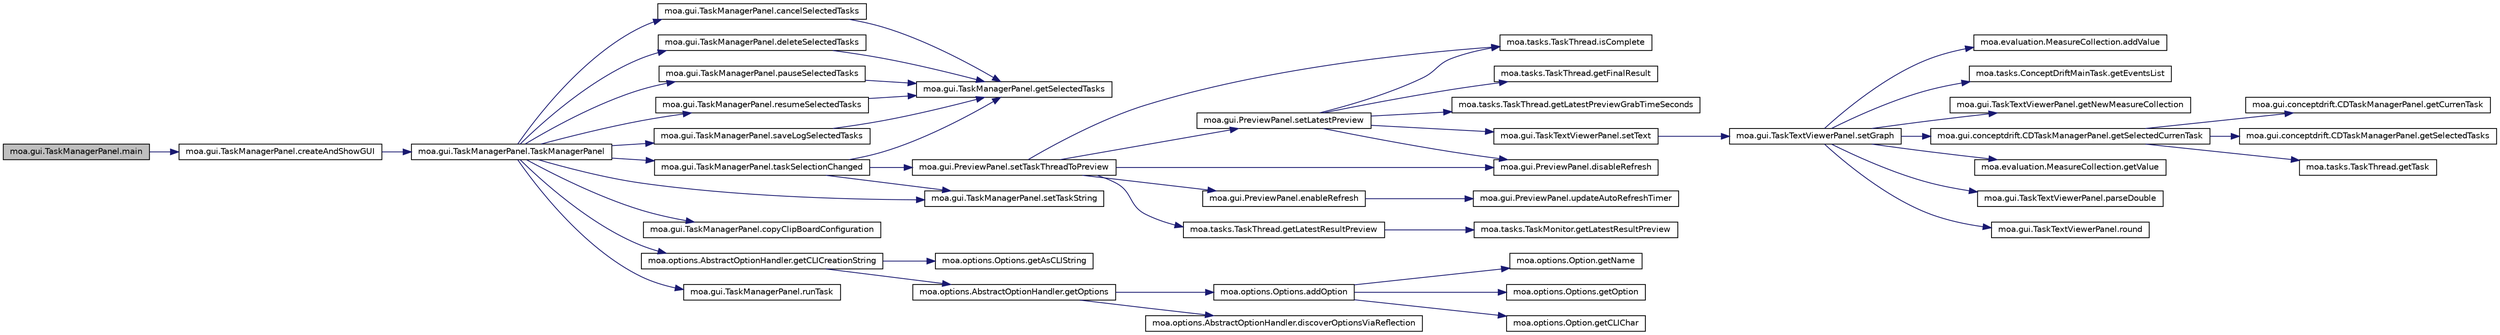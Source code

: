 digraph G
{
  edge [fontname="Helvetica",fontsize="10",labelfontname="Helvetica",labelfontsize="10"];
  node [fontname="Helvetica",fontsize="10",shape=record];
  rankdir=LR;
  Node1 [label="moa.gui.TaskManagerPanel.main",height=0.2,width=0.4,color="black", fillcolor="grey75", style="filled" fontcolor="black"];
  Node1 -> Node2 [color="midnightblue",fontsize="10",style="solid",fontname="Helvetica"];
  Node2 [label="moa.gui.TaskManagerPanel.createAndShowGUI",height=0.2,width=0.4,color="black", fillcolor="white", style="filled",URL="$classmoa_1_1gui_1_1TaskManagerPanel.html#afd68622f85f8e1e31b34f15a2f46c234"];
  Node2 -> Node3 [color="midnightblue",fontsize="10",style="solid",fontname="Helvetica"];
  Node3 [label="moa.gui.TaskManagerPanel.TaskManagerPanel",height=0.2,width=0.4,color="black", fillcolor="white", style="filled",URL="$classmoa_1_1gui_1_1TaskManagerPanel.html#ab57b5ee93e92e814d9e0f67a3f4e084f"];
  Node3 -> Node4 [color="midnightblue",fontsize="10",style="solid",fontname="Helvetica"];
  Node4 [label="moa.gui.TaskManagerPanel.cancelSelectedTasks",height=0.2,width=0.4,color="black", fillcolor="white", style="filled",URL="$classmoa_1_1gui_1_1TaskManagerPanel.html#a2dd09c7839501ca9cbfc024cf74439fd"];
  Node4 -> Node5 [color="midnightblue",fontsize="10",style="solid",fontname="Helvetica"];
  Node5 [label="moa.gui.TaskManagerPanel.getSelectedTasks",height=0.2,width=0.4,color="black", fillcolor="white", style="filled",URL="$classmoa_1_1gui_1_1TaskManagerPanel.html#a4d0bfa2eebbe49ac5c13d150bfd3c5b9"];
  Node3 -> Node6 [color="midnightblue",fontsize="10",style="solid",fontname="Helvetica"];
  Node6 [label="moa.gui.TaskManagerPanel.copyClipBoardConfiguration",height=0.2,width=0.4,color="black", fillcolor="white", style="filled",URL="$classmoa_1_1gui_1_1TaskManagerPanel.html#a58af182f33cd59a981873029c56c32cb"];
  Node3 -> Node7 [color="midnightblue",fontsize="10",style="solid",fontname="Helvetica"];
  Node7 [label="moa.gui.TaskManagerPanel.deleteSelectedTasks",height=0.2,width=0.4,color="black", fillcolor="white", style="filled",URL="$classmoa_1_1gui_1_1TaskManagerPanel.html#a06885526951049989052a63a4f06b296"];
  Node7 -> Node5 [color="midnightblue",fontsize="10",style="solid",fontname="Helvetica"];
  Node3 -> Node8 [color="midnightblue",fontsize="10",style="solid",fontname="Helvetica"];
  Node8 [label="moa.options.AbstractOptionHandler.getCLICreationString",height=0.2,width=0.4,color="black", fillcolor="white", style="filled",URL="$classmoa_1_1options_1_1AbstractOptionHandler.html#aeaeb9c80ecb2664eff34245d98464890",tooltip="Gets the Command Line Interface text to create the object."];
  Node8 -> Node9 [color="midnightblue",fontsize="10",style="solid",fontname="Helvetica"];
  Node9 [label="moa.options.Options.getAsCLIString",height=0.2,width=0.4,color="black", fillcolor="white", style="filled",URL="$classmoa_1_1options_1_1Options.html#a2fea19f837dd10ef9ae2aed696c73f05"];
  Node8 -> Node10 [color="midnightblue",fontsize="10",style="solid",fontname="Helvetica"];
  Node10 [label="moa.options.AbstractOptionHandler.getOptions",height=0.2,width=0.4,color="black", fillcolor="white", style="filled",URL="$classmoa_1_1options_1_1AbstractOptionHandler.html#a7ba82c22a57694b00d317d345f1fa317",tooltip="Gets the options of this object."];
  Node10 -> Node11 [color="midnightblue",fontsize="10",style="solid",fontname="Helvetica"];
  Node11 [label="moa.options.Options.addOption",height=0.2,width=0.4,color="black", fillcolor="white", style="filled",URL="$classmoa_1_1options_1_1Options.html#a1886243eaecde00151eb2787c6501d6f"];
  Node11 -> Node12 [color="midnightblue",fontsize="10",style="solid",fontname="Helvetica"];
  Node12 [label="moa.options.Option.getCLIChar",height=0.2,width=0.4,color="black", fillcolor="white", style="filled",URL="$interfacemoa_1_1options_1_1Option.html#a0f2bfa3fc25dfbd92be96d007e093c3c",tooltip="Gets the Command Line Interface text of this option."];
  Node11 -> Node13 [color="midnightblue",fontsize="10",style="solid",fontname="Helvetica"];
  Node13 [label="moa.options.Option.getName",height=0.2,width=0.4,color="black", fillcolor="white", style="filled",URL="$interfacemoa_1_1options_1_1Option.html#a28d0b5eb1a547178d6d43c3d8cc89142",tooltip="Gets the name of this option."];
  Node11 -> Node14 [color="midnightblue",fontsize="10",style="solid",fontname="Helvetica"];
  Node14 [label="moa.options.Options.getOption",height=0.2,width=0.4,color="black", fillcolor="white", style="filled",URL="$classmoa_1_1options_1_1Options.html#ad2061f549ed2eb9bb7bc5bbb3ab17019"];
  Node10 -> Node15 [color="midnightblue",fontsize="10",style="solid",fontname="Helvetica"];
  Node15 [label="moa.options.AbstractOptionHandler.discoverOptionsViaReflection",height=0.2,width=0.4,color="black", fillcolor="white", style="filled",URL="$classmoa_1_1options_1_1AbstractOptionHandler.html#ae53b13b76bc49c8deea73e6d3847e540",tooltip="Gets the options of this class via reflection."];
  Node3 -> Node16 [color="midnightblue",fontsize="10",style="solid",fontname="Helvetica"];
  Node16 [label="moa.gui.TaskManagerPanel.pauseSelectedTasks",height=0.2,width=0.4,color="black", fillcolor="white", style="filled",URL="$classmoa_1_1gui_1_1TaskManagerPanel.html#a969ec4f52a3af17837352a62c9bcc219"];
  Node16 -> Node5 [color="midnightblue",fontsize="10",style="solid",fontname="Helvetica"];
  Node3 -> Node17 [color="midnightblue",fontsize="10",style="solid",fontname="Helvetica"];
  Node17 [label="moa.gui.TaskManagerPanel.resumeSelectedTasks",height=0.2,width=0.4,color="black", fillcolor="white", style="filled",URL="$classmoa_1_1gui_1_1TaskManagerPanel.html#aecd9a53732cea9cbc339097fcaaa6e3a"];
  Node17 -> Node5 [color="midnightblue",fontsize="10",style="solid",fontname="Helvetica"];
  Node3 -> Node18 [color="midnightblue",fontsize="10",style="solid",fontname="Helvetica"];
  Node18 [label="moa.gui.TaskManagerPanel.runTask",height=0.2,width=0.4,color="black", fillcolor="white", style="filled",URL="$classmoa_1_1gui_1_1TaskManagerPanel.html#a33cad4070bc5d4e4cfcc51e32cdad9ab"];
  Node3 -> Node19 [color="midnightblue",fontsize="10",style="solid",fontname="Helvetica"];
  Node19 [label="moa.gui.TaskManagerPanel.saveLogSelectedTasks",height=0.2,width=0.4,color="black", fillcolor="white", style="filled",URL="$classmoa_1_1gui_1_1TaskManagerPanel.html#a2a48c41b95356e4d2d29f9475c5c9b2f"];
  Node19 -> Node5 [color="midnightblue",fontsize="10",style="solid",fontname="Helvetica"];
  Node3 -> Node20 [color="midnightblue",fontsize="10",style="solid",fontname="Helvetica"];
  Node20 [label="moa.gui.TaskManagerPanel.setTaskString",height=0.2,width=0.4,color="black", fillcolor="white", style="filled",URL="$classmoa_1_1gui_1_1TaskManagerPanel.html#a0183e8013ced790e7860654c8a62eef9"];
  Node3 -> Node21 [color="midnightblue",fontsize="10",style="solid",fontname="Helvetica"];
  Node21 [label="moa.gui.TaskManagerPanel.taskSelectionChanged",height=0.2,width=0.4,color="black", fillcolor="white", style="filled",URL="$classmoa_1_1gui_1_1TaskManagerPanel.html#a159d80082ca6bf89fce0602149435110"];
  Node21 -> Node5 [color="midnightblue",fontsize="10",style="solid",fontname="Helvetica"];
  Node21 -> Node20 [color="midnightblue",fontsize="10",style="solid",fontname="Helvetica"];
  Node21 -> Node22 [color="midnightblue",fontsize="10",style="solid",fontname="Helvetica"];
  Node22 [label="moa.gui.PreviewPanel.setTaskThreadToPreview",height=0.2,width=0.4,color="black", fillcolor="white", style="filled",URL="$classmoa_1_1gui_1_1PreviewPanel.html#a669a112f710e0da743cc7cf3f7cd4a18"];
  Node22 -> Node23 [color="midnightblue",fontsize="10",style="solid",fontname="Helvetica"];
  Node23 [label="moa.gui.PreviewPanel.disableRefresh",height=0.2,width=0.4,color="black", fillcolor="white", style="filled",URL="$classmoa_1_1gui_1_1PreviewPanel.html#a6d12f33c0f85fbbee2a9d794c465e5da"];
  Node22 -> Node24 [color="midnightblue",fontsize="10",style="solid",fontname="Helvetica"];
  Node24 [label="moa.gui.PreviewPanel.enableRefresh",height=0.2,width=0.4,color="black", fillcolor="white", style="filled",URL="$classmoa_1_1gui_1_1PreviewPanel.html#ae7576a644bdec62eed2ce4895b20197e"];
  Node24 -> Node25 [color="midnightblue",fontsize="10",style="solid",fontname="Helvetica"];
  Node25 [label="moa.gui.PreviewPanel.updateAutoRefreshTimer",height=0.2,width=0.4,color="black", fillcolor="white", style="filled",URL="$classmoa_1_1gui_1_1PreviewPanel.html#aff1474b9510a5621cb4028a7ed09551d"];
  Node22 -> Node26 [color="midnightblue",fontsize="10",style="solid",fontname="Helvetica"];
  Node26 [label="moa.tasks.TaskThread.getLatestResultPreview",height=0.2,width=0.4,color="black", fillcolor="white", style="filled",URL="$classmoa_1_1tasks_1_1TaskThread.html#a41368d9cfdb87bc1295e2c1cd9a0d787"];
  Node26 -> Node27 [color="midnightblue",fontsize="10",style="solid",fontname="Helvetica"];
  Node27 [label="moa.tasks.TaskMonitor.getLatestResultPreview",height=0.2,width=0.4,color="black", fillcolor="white", style="filled",URL="$interfacemoa_1_1tasks_1_1TaskMonitor.html#aaeac700f78168fdd9edff1b9daa8411b",tooltip="Gets the current result to preview."];
  Node22 -> Node28 [color="midnightblue",fontsize="10",style="solid",fontname="Helvetica"];
  Node28 [label="moa.tasks.TaskThread.isComplete",height=0.2,width=0.4,color="black", fillcolor="white", style="filled",URL="$classmoa_1_1tasks_1_1TaskThread.html#ab7be27d49b04204985d254ee51a3eb7b"];
  Node22 -> Node29 [color="midnightblue",fontsize="10",style="solid",fontname="Helvetica"];
  Node29 [label="moa.gui.PreviewPanel.setLatestPreview",height=0.2,width=0.4,color="black", fillcolor="white", style="filled",URL="$classmoa_1_1gui_1_1PreviewPanel.html#a54be4baf6535698a4b85a1444eda1267"];
  Node29 -> Node23 [color="midnightblue",fontsize="10",style="solid",fontname="Helvetica"];
  Node29 -> Node30 [color="midnightblue",fontsize="10",style="solid",fontname="Helvetica"];
  Node30 [label="moa.tasks.TaskThread.getFinalResult",height=0.2,width=0.4,color="black", fillcolor="white", style="filled",URL="$classmoa_1_1tasks_1_1TaskThread.html#a7c7fb4d3426dfe208dd5c8972f74eb49"];
  Node29 -> Node31 [color="midnightblue",fontsize="10",style="solid",fontname="Helvetica"];
  Node31 [label="moa.tasks.TaskThread.getLatestPreviewGrabTimeSeconds",height=0.2,width=0.4,color="black", fillcolor="white", style="filled",URL="$classmoa_1_1tasks_1_1TaskThread.html#a7b6c14739d77528991522676d1489aa8"];
  Node29 -> Node28 [color="midnightblue",fontsize="10",style="solid",fontname="Helvetica"];
  Node29 -> Node32 [color="midnightblue",fontsize="10",style="solid",fontname="Helvetica"];
  Node32 [label="moa.gui.TaskTextViewerPanel.setText",height=0.2,width=0.4,color="black", fillcolor="white", style="filled",URL="$classmoa_1_1gui_1_1TaskTextViewerPanel.html#a0193f976560fd45d675cafc39a71fd1e"];
  Node32 -> Node33 [color="midnightblue",fontsize="10",style="solid",fontname="Helvetica"];
  Node33 [label="moa.gui.TaskTextViewerPanel.setGraph",height=0.2,width=0.4,color="black", fillcolor="white", style="filled",URL="$classmoa_1_1gui_1_1TaskTextViewerPanel.html#a58e92cea35637ef475a544fd0f2d4ed2"];
  Node33 -> Node34 [color="midnightblue",fontsize="10",style="solid",fontname="Helvetica"];
  Node34 [label="moa.evaluation.MeasureCollection.addValue",height=0.2,width=0.4,color="black", fillcolor="white", style="filled",URL="$classmoa_1_1evaluation_1_1MeasureCollection.html#a344a1c04e2e600092750c6676b9c9906"];
  Node33 -> Node35 [color="midnightblue",fontsize="10",style="solid",fontname="Helvetica"];
  Node35 [label="moa.tasks.ConceptDriftMainTask.getEventsList",height=0.2,width=0.4,color="black", fillcolor="white", style="filled",URL="$classmoa_1_1tasks_1_1ConceptDriftMainTask.html#ad4c08b553ea52bac21903b9af68d1a81"];
  Node33 -> Node36 [color="midnightblue",fontsize="10",style="solid",fontname="Helvetica"];
  Node36 [label="moa.gui.TaskTextViewerPanel.getNewMeasureCollection",height=0.2,width=0.4,color="black", fillcolor="white", style="filled",URL="$classmoa_1_1gui_1_1TaskTextViewerPanel.html#ae11493bdbd1de595e9890826665e00e4"];
  Node33 -> Node37 [color="midnightblue",fontsize="10",style="solid",fontname="Helvetica"];
  Node37 [label="moa.gui.conceptdrift.CDTaskManagerPanel.getSelectedCurrenTask",height=0.2,width=0.4,color="black", fillcolor="white", style="filled",URL="$classmoa_1_1gui_1_1conceptdrift_1_1CDTaskManagerPanel.html#a35d1a35fedfe654f551e0674a57994b5"];
  Node37 -> Node38 [color="midnightblue",fontsize="10",style="solid",fontname="Helvetica"];
  Node38 [label="moa.gui.conceptdrift.CDTaskManagerPanel.getCurrenTask",height=0.2,width=0.4,color="black", fillcolor="white", style="filled",URL="$classmoa_1_1gui_1_1conceptdrift_1_1CDTaskManagerPanel.html#a4b83ab8c9a34504bac8916eb9b0d1272"];
  Node37 -> Node39 [color="midnightblue",fontsize="10",style="solid",fontname="Helvetica"];
  Node39 [label="moa.gui.conceptdrift.CDTaskManagerPanel.getSelectedTasks",height=0.2,width=0.4,color="black", fillcolor="white", style="filled",URL="$classmoa_1_1gui_1_1conceptdrift_1_1CDTaskManagerPanel.html#add709d2d090cedfe3728efcc9acf6dd2"];
  Node37 -> Node40 [color="midnightblue",fontsize="10",style="solid",fontname="Helvetica"];
  Node40 [label="moa.tasks.TaskThread.getTask",height=0.2,width=0.4,color="black", fillcolor="white", style="filled",URL="$classmoa_1_1tasks_1_1TaskThread.html#aaa42f5df321a72870b224e83bb0cf6fa"];
  Node33 -> Node41 [color="midnightblue",fontsize="10",style="solid",fontname="Helvetica"];
  Node41 [label="moa.evaluation.MeasureCollection.getValue",height=0.2,width=0.4,color="black", fillcolor="white", style="filled",URL="$classmoa_1_1evaluation_1_1MeasureCollection.html#a23eeb889828aafe68c192fab36a0ade3"];
  Node33 -> Node42 [color="midnightblue",fontsize="10",style="solid",fontname="Helvetica"];
  Node42 [label="moa.gui.TaskTextViewerPanel.parseDouble",height=0.2,width=0.4,color="black", fillcolor="white", style="filled",URL="$classmoa_1_1gui_1_1TaskTextViewerPanel.html#aab1cb112128fcfc69a51c69bfa2ee135"];
  Node33 -> Node43 [color="midnightblue",fontsize="10",style="solid",fontname="Helvetica"];
  Node43 [label="moa.gui.TaskTextViewerPanel.round",height=0.2,width=0.4,color="black", fillcolor="white", style="filled",URL="$classmoa_1_1gui_1_1TaskTextViewerPanel.html#a508113467ed9b0bf03dd9620053009ae"];
}
